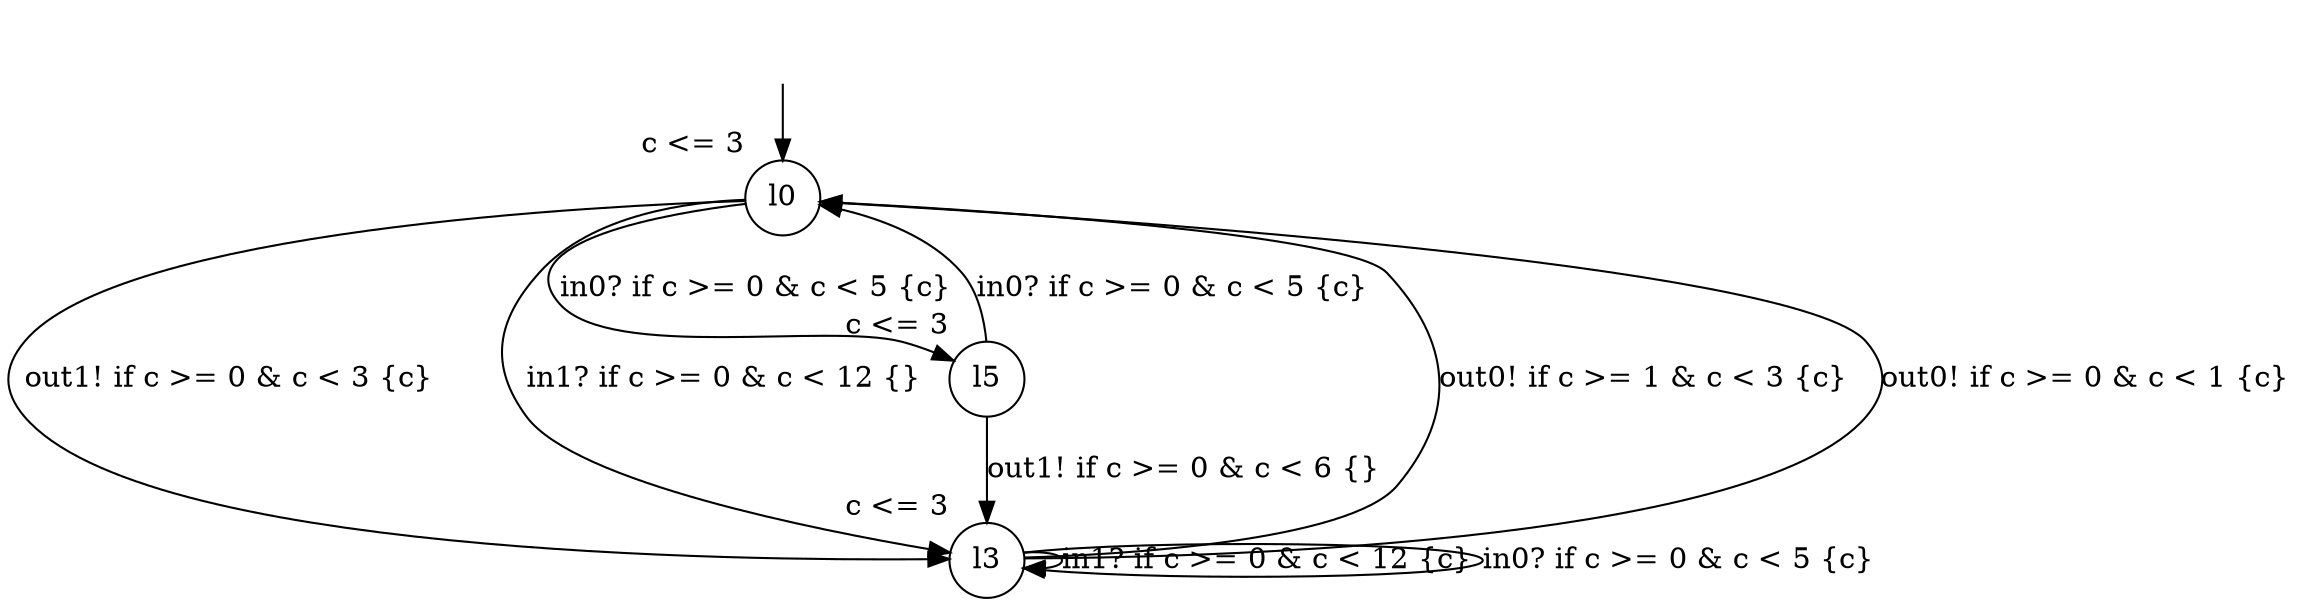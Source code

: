 digraph g {
__start0 [label="" shape="none"];
l0 [shape="circle" margin=0 label="l0", xlabel="c <= 3"];
l3 [shape="circle" margin=0 label="l3", xlabel="c <= 3"];
l5 [shape="circle" margin=0 label="l5", xlabel="c <= 3"];
l0 -> l3 [label="out1! if c >= 0 & c < 3 {c} "];
l0 -> l5 [label="in0? if c >= 0 & c < 5 {c} "];
l0 -> l3 [label="in1? if c >= 0 & c < 12 {} "];
l3 -> l3 [label="in1? if c >= 0 & c < 12 {c} "];
l3 -> l0 [label="out0! if c >= 1 & c < 3 {c} "];
l3 -> l3 [label="in0? if c >= 0 & c < 5 {c} "];
l3 -> l0 [label="out0! if c >= 0 & c < 1 {c} "];
l5 -> l0 [label="in0? if c >= 0 & c < 5 {c} "];
l5 -> l3 [label="out1! if c >= 0 & c < 6 {} "];
__start0 -> l0;
}
